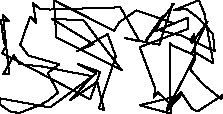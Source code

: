unitsize(0.001cm);
// 45438.7
draw((3477,949)--(3393,782));
draw((3393,782)--(3613,523));
draw((3613,523)--(3941,258));
draw((3941,258)--(3972,329));
draw((3972,329)--(3527,41));
draw((3527,41)--(3431,78));
draw((3431,78)--(3230,380));
draw((3230,380)--(3035,152));
draw((3035,152)--(3479,1023));
draw((3479,1023)--(3061,1211));
draw((3061,1211)--(3029,1242));
draw((3029,1242)--(3048,1));
draw((3048,1)--(2502,146));
draw((2502,146)--(3232,324));
draw((3232,324)--(2977,39));
draw((2977,39)--(3019,189));
draw((3019,189)--(2823,376));
draw((2823,376)--(2753,283));
draw((2753,283)--(2779,435));
draw((2779,435)--(2503,1172));
draw((2503,1172)--(3364,1498));
draw((3364,1498)--(3359,1693));
draw((3359,1693)--(2790,1457));
draw((2790,1457)--(2916,1724));
draw((2916,1724)--(2609,1286));
draw((2609,1286)--(2643,1320));
draw((2643,1320)--(3104,1931));
draw((3104,1931)--(3083,1938));
draw((3083,1938)--(2849,1214));
draw((2849,1214)--(2243,1332));
draw((2243,1332)--(2502,1274));
draw((2502,1274)--(2164,1874));
draw((2164,1874)--(920,1835));
draw((920,1835)--(739,1850));
draw((739,1850)--(618,1953));
draw((618,1953)--(678,1599));
draw((678,1599)--(571,1711));
draw((571,1711)--(397,1217));
draw((397,1217)--(538,1023));
draw((538,1023)--(1086,868));
draw((1086,868)--(878,715));
draw((878,715)--(1067,371));
draw((1067,371)--(876,220));
draw((876,220)--(741,146));
draw((741,146)--(640,110));
draw((640,110)--(374,9));
draw((374,9)--(217,38));
draw((217,38)--(48,154));
draw((48,154)--(48,267));
draw((48,267)--(923,108));
draw((923,108)--(1741,712));
draw((1741,712)--(1419,872));
draw((1419,872)--(1806,733));
draw((1806,733)--(1628,253));
draw((1628,253)--(78,1066));
draw((78,1066)--(144,1185));
draw((144,1185)--(106,1267));
draw((106,1267)--(53,1657));
draw((53,1657)--(198,1632));
draw((198,1632)--(91,1732));
draw((91,1732)--(201,693));
draw((201,693)--(96,691));
draw((96,691)--(285,1029));
draw((285,1029)--(382,872));
draw((382,872)--(765,833));
draw((765,833)--(1668,658));
draw((1668,658)--(1280,237));
draw((1280,237)--(1754,559));
draw((1754,559)--(1878,59));
draw((1878,59)--(1782,93));
draw((1782,93)--(2081,1011));
draw((2081,1011)--(1937,1400));
draw((1937,1400)--(1398,1100));
draw((1398,1100)--(1689,1223));
draw((1689,1223)--(958,1670));
draw((958,1670)--(1513,1646));
draw((1513,1646)--(2186,766));
draw((2186,766)--(1034,1344));
draw((1034,1344)--(989,1997));
draw((989,1997)--(2053,1461));
draw((2053,1461)--(2143,1611));
draw((2143,1611)--(2445,1820));
draw((2445,1820)--(3098,1594));
draw((3098,1594)--(2835,1472));
draw((2835,1472)--(3239,1376));
draw((3239,1376)--(3825,1101));
draw((3825,1101)--(3796,1401));
draw((3796,1401)--(3551,1673));
draw((3551,1673)--(3326,1846));
draw((3326,1846)--(3105,1823));
draw((3105,1823)--(3548,1999));
draw((3548,1999)--(3646,1758));
draw((3646,1758)--(3803,886));
draw((3803,886)--(3502,1067));
draw((3502,1067)--(3430,1088));
draw((3430,1088)--(3702,1624));
draw((3702,1624)--(3423,1241));
draw((3423,1241)--(3404,1307));
draw((3404,1307)--(3468,1404));
draw((3468,1404)--(3477,949));
